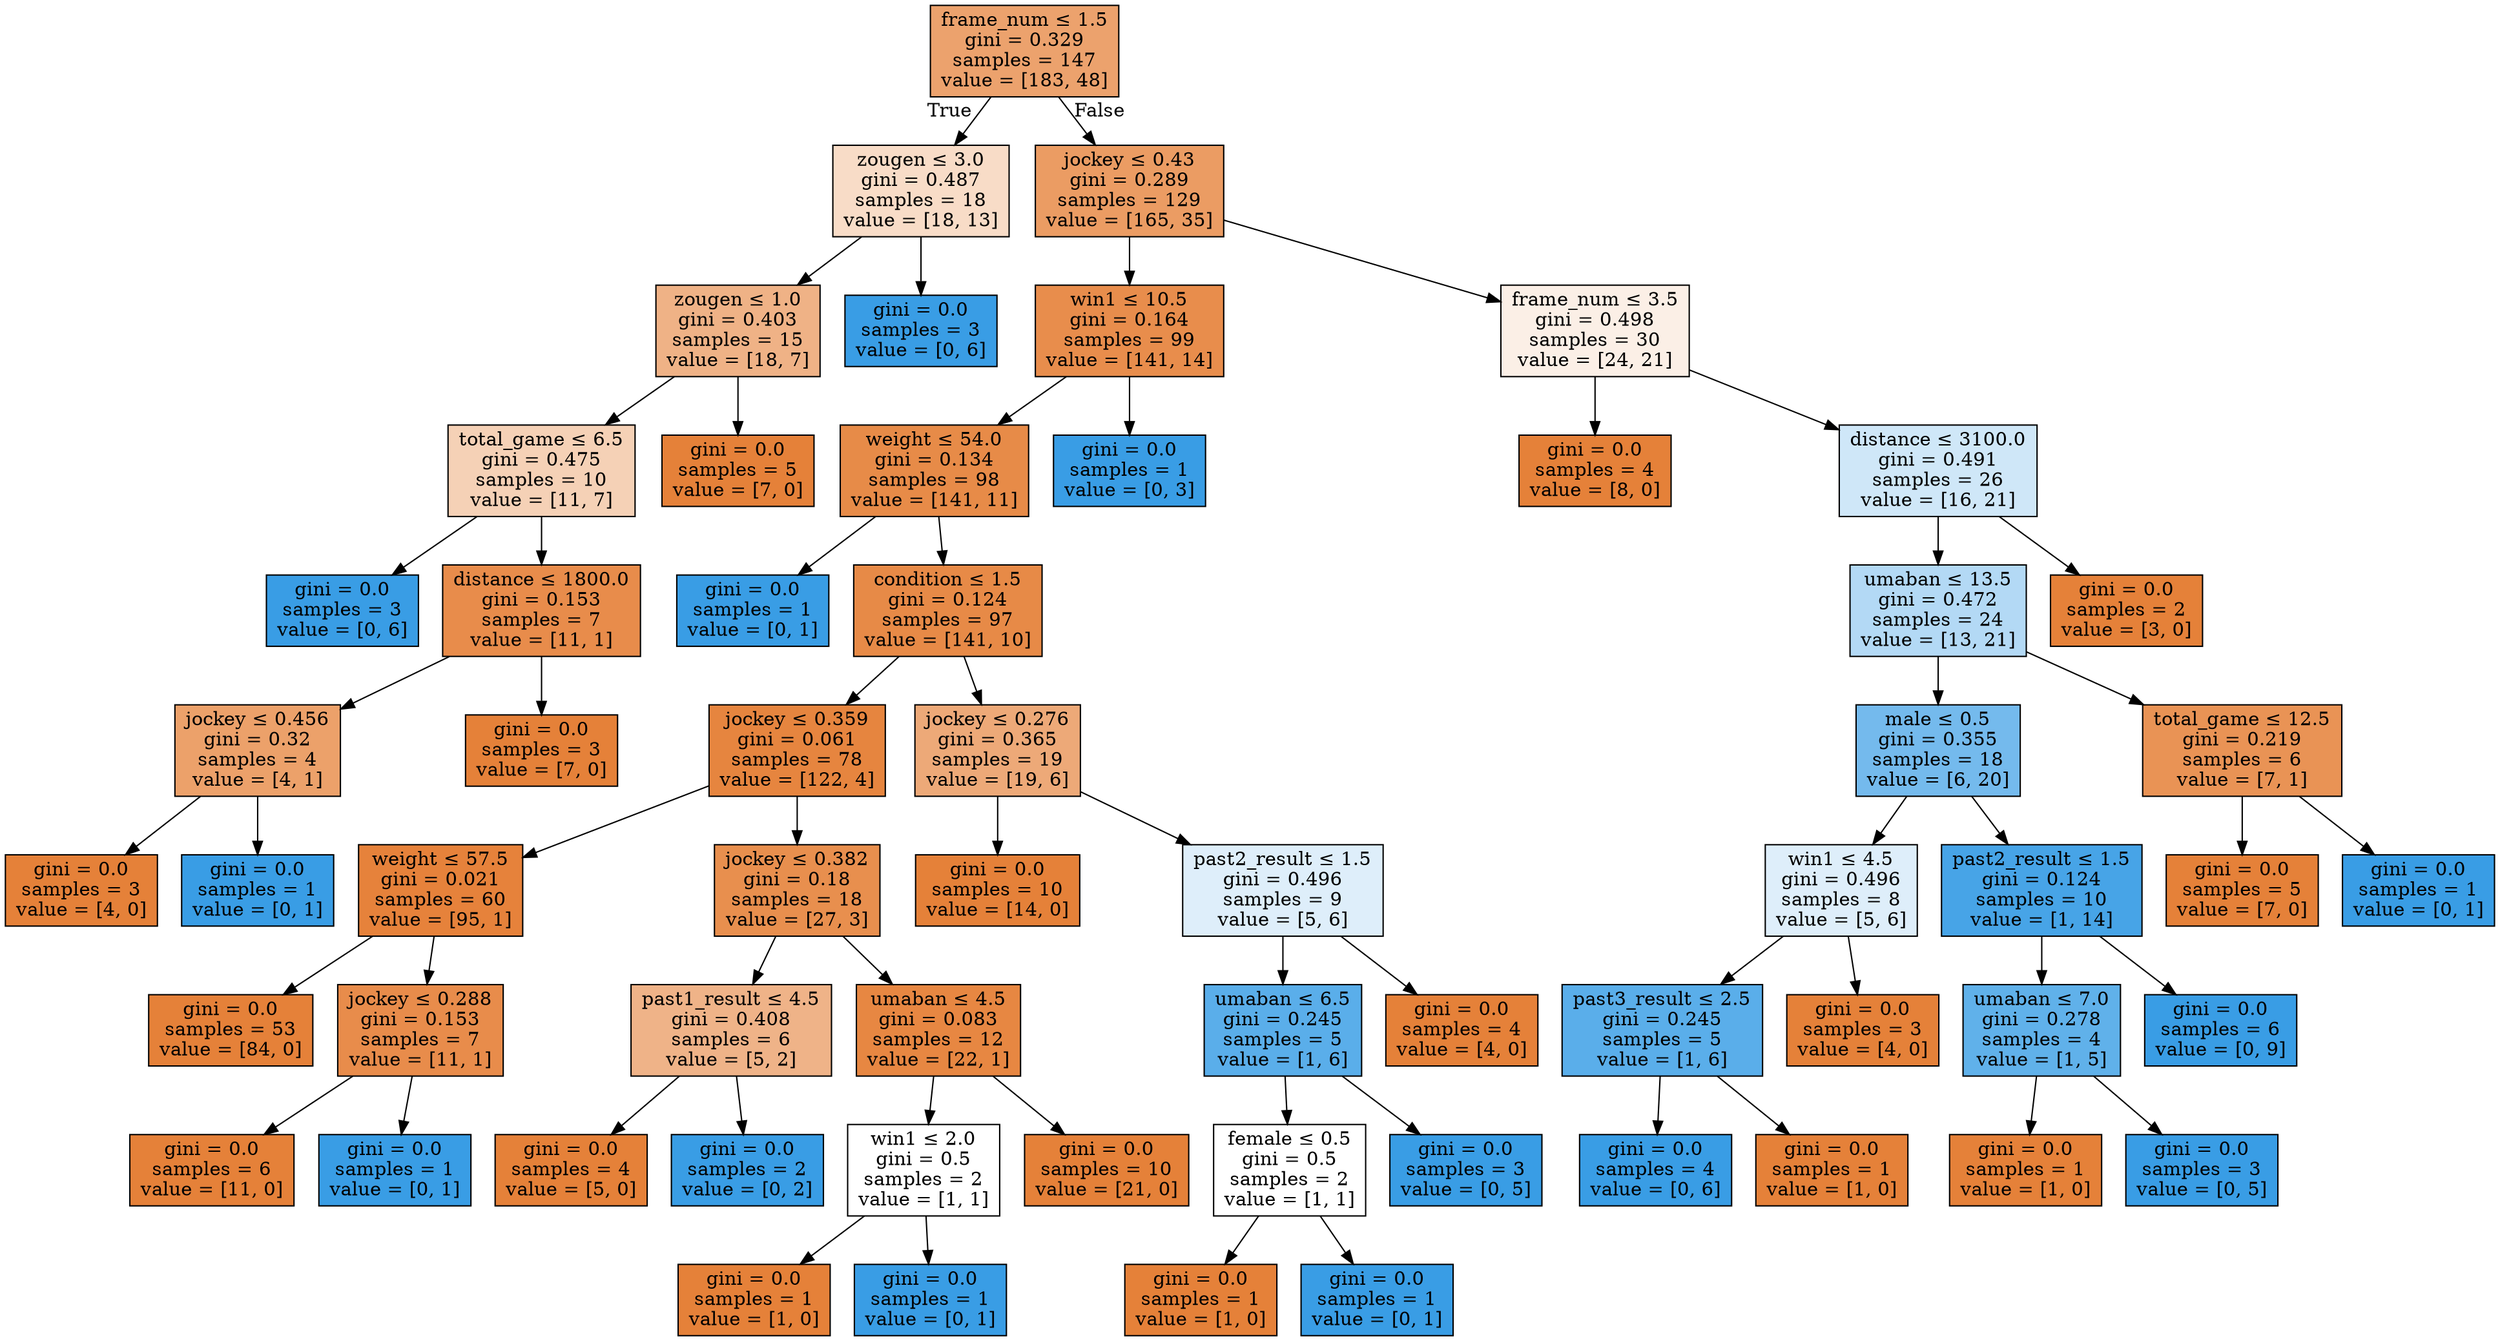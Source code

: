 digraph Tree {
node [shape=box, style="filled", color="black"] ;
0 [label=<frame_num &le; 1.5<br/>gini = 0.329<br/>samples = 147<br/>value = [183, 48]>, fillcolor="#e58139bc"] ;
1 [label=<zougen &le; 3.0<br/>gini = 0.487<br/>samples = 18<br/>value = [18, 13]>, fillcolor="#e5813947"] ;
0 -> 1 [labeldistance=2.5, labelangle=45, headlabel="True"] ;
2 [label=<zougen &le; 1.0<br/>gini = 0.403<br/>samples = 15<br/>value = [18, 7]>, fillcolor="#e581399c"] ;
1 -> 2 ;
3 [label=<total_game &le; 6.5<br/>gini = 0.475<br/>samples = 10<br/>value = [11, 7]>, fillcolor="#e581395d"] ;
2 -> 3 ;
4 [label=<gini = 0.0<br/>samples = 3<br/>value = [0, 6]>, fillcolor="#399de5ff"] ;
3 -> 4 ;
5 [label=<distance &le; 1800.0<br/>gini = 0.153<br/>samples = 7<br/>value = [11, 1]>, fillcolor="#e58139e8"] ;
3 -> 5 ;
6 [label=<jockey &le; 0.456<br/>gini = 0.32<br/>samples = 4<br/>value = [4, 1]>, fillcolor="#e58139bf"] ;
5 -> 6 ;
7 [label=<gini = 0.0<br/>samples = 3<br/>value = [4, 0]>, fillcolor="#e58139ff"] ;
6 -> 7 ;
8 [label=<gini = 0.0<br/>samples = 1<br/>value = [0, 1]>, fillcolor="#399de5ff"] ;
6 -> 8 ;
9 [label=<gini = 0.0<br/>samples = 3<br/>value = [7, 0]>, fillcolor="#e58139ff"] ;
5 -> 9 ;
10 [label=<gini = 0.0<br/>samples = 5<br/>value = [7, 0]>, fillcolor="#e58139ff"] ;
2 -> 10 ;
11 [label=<gini = 0.0<br/>samples = 3<br/>value = [0, 6]>, fillcolor="#399de5ff"] ;
1 -> 11 ;
12 [label=<jockey &le; 0.43<br/>gini = 0.289<br/>samples = 129<br/>value = [165, 35]>, fillcolor="#e58139c9"] ;
0 -> 12 [labeldistance=2.5, labelangle=-45, headlabel="False"] ;
13 [label=<win1 &le; 10.5<br/>gini = 0.164<br/>samples = 99<br/>value = [141, 14]>, fillcolor="#e58139e6"] ;
12 -> 13 ;
14 [label=<weight &le; 54.0<br/>gini = 0.134<br/>samples = 98<br/>value = [141, 11]>, fillcolor="#e58139eb"] ;
13 -> 14 ;
15 [label=<gini = 0.0<br/>samples = 1<br/>value = [0, 1]>, fillcolor="#399de5ff"] ;
14 -> 15 ;
16 [label=<condition &le; 1.5<br/>gini = 0.124<br/>samples = 97<br/>value = [141, 10]>, fillcolor="#e58139ed"] ;
14 -> 16 ;
17 [label=<jockey &le; 0.359<br/>gini = 0.061<br/>samples = 78<br/>value = [122, 4]>, fillcolor="#e58139f7"] ;
16 -> 17 ;
18 [label=<weight &le; 57.5<br/>gini = 0.021<br/>samples = 60<br/>value = [95, 1]>, fillcolor="#e58139fc"] ;
17 -> 18 ;
19 [label=<gini = 0.0<br/>samples = 53<br/>value = [84, 0]>, fillcolor="#e58139ff"] ;
18 -> 19 ;
20 [label=<jockey &le; 0.288<br/>gini = 0.153<br/>samples = 7<br/>value = [11, 1]>, fillcolor="#e58139e8"] ;
18 -> 20 ;
21 [label=<gini = 0.0<br/>samples = 6<br/>value = [11, 0]>, fillcolor="#e58139ff"] ;
20 -> 21 ;
22 [label=<gini = 0.0<br/>samples = 1<br/>value = [0, 1]>, fillcolor="#399de5ff"] ;
20 -> 22 ;
23 [label=<jockey &le; 0.382<br/>gini = 0.18<br/>samples = 18<br/>value = [27, 3]>, fillcolor="#e58139e3"] ;
17 -> 23 ;
24 [label=<past1_result &le; 4.5<br/>gini = 0.408<br/>samples = 6<br/>value = [5, 2]>, fillcolor="#e5813999"] ;
23 -> 24 ;
25 [label=<gini = 0.0<br/>samples = 4<br/>value = [5, 0]>, fillcolor="#e58139ff"] ;
24 -> 25 ;
26 [label=<gini = 0.0<br/>samples = 2<br/>value = [0, 2]>, fillcolor="#399de5ff"] ;
24 -> 26 ;
27 [label=<umaban &le; 4.5<br/>gini = 0.083<br/>samples = 12<br/>value = [22, 1]>, fillcolor="#e58139f3"] ;
23 -> 27 ;
28 [label=<win1 &le; 2.0<br/>gini = 0.5<br/>samples = 2<br/>value = [1, 1]>, fillcolor="#e5813900"] ;
27 -> 28 ;
29 [label=<gini = 0.0<br/>samples = 1<br/>value = [1, 0]>, fillcolor="#e58139ff"] ;
28 -> 29 ;
30 [label=<gini = 0.0<br/>samples = 1<br/>value = [0, 1]>, fillcolor="#399de5ff"] ;
28 -> 30 ;
31 [label=<gini = 0.0<br/>samples = 10<br/>value = [21, 0]>, fillcolor="#e58139ff"] ;
27 -> 31 ;
32 [label=<jockey &le; 0.276<br/>gini = 0.365<br/>samples = 19<br/>value = [19, 6]>, fillcolor="#e58139ae"] ;
16 -> 32 ;
33 [label=<gini = 0.0<br/>samples = 10<br/>value = [14, 0]>, fillcolor="#e58139ff"] ;
32 -> 33 ;
34 [label=<past2_result &le; 1.5<br/>gini = 0.496<br/>samples = 9<br/>value = [5, 6]>, fillcolor="#399de52a"] ;
32 -> 34 ;
35 [label=<umaban &le; 6.5<br/>gini = 0.245<br/>samples = 5<br/>value = [1, 6]>, fillcolor="#399de5d4"] ;
34 -> 35 ;
36 [label=<female &le; 0.5<br/>gini = 0.5<br/>samples = 2<br/>value = [1, 1]>, fillcolor="#e5813900"] ;
35 -> 36 ;
37 [label=<gini = 0.0<br/>samples = 1<br/>value = [1, 0]>, fillcolor="#e58139ff"] ;
36 -> 37 ;
38 [label=<gini = 0.0<br/>samples = 1<br/>value = [0, 1]>, fillcolor="#399de5ff"] ;
36 -> 38 ;
39 [label=<gini = 0.0<br/>samples = 3<br/>value = [0, 5]>, fillcolor="#399de5ff"] ;
35 -> 39 ;
40 [label=<gini = 0.0<br/>samples = 4<br/>value = [4, 0]>, fillcolor="#e58139ff"] ;
34 -> 40 ;
41 [label=<gini = 0.0<br/>samples = 1<br/>value = [0, 3]>, fillcolor="#399de5ff"] ;
13 -> 41 ;
42 [label=<frame_num &le; 3.5<br/>gini = 0.498<br/>samples = 30<br/>value = [24, 21]>, fillcolor="#e5813920"] ;
12 -> 42 ;
43 [label=<gini = 0.0<br/>samples = 4<br/>value = [8, 0]>, fillcolor="#e58139ff"] ;
42 -> 43 ;
44 [label=<distance &le; 3100.0<br/>gini = 0.491<br/>samples = 26<br/>value = [16, 21]>, fillcolor="#399de53d"] ;
42 -> 44 ;
45 [label=<umaban &le; 13.5<br/>gini = 0.472<br/>samples = 24<br/>value = [13, 21]>, fillcolor="#399de561"] ;
44 -> 45 ;
46 [label=<male &le; 0.5<br/>gini = 0.355<br/>samples = 18<br/>value = [6, 20]>, fillcolor="#399de5b3"] ;
45 -> 46 ;
47 [label=<win1 &le; 4.5<br/>gini = 0.496<br/>samples = 8<br/>value = [5, 6]>, fillcolor="#399de52a"] ;
46 -> 47 ;
48 [label=<past3_result &le; 2.5<br/>gini = 0.245<br/>samples = 5<br/>value = [1, 6]>, fillcolor="#399de5d4"] ;
47 -> 48 ;
49 [label=<gini = 0.0<br/>samples = 4<br/>value = [0, 6]>, fillcolor="#399de5ff"] ;
48 -> 49 ;
50 [label=<gini = 0.0<br/>samples = 1<br/>value = [1, 0]>, fillcolor="#e58139ff"] ;
48 -> 50 ;
51 [label=<gini = 0.0<br/>samples = 3<br/>value = [4, 0]>, fillcolor="#e58139ff"] ;
47 -> 51 ;
52 [label=<past2_result &le; 1.5<br/>gini = 0.124<br/>samples = 10<br/>value = [1, 14]>, fillcolor="#399de5ed"] ;
46 -> 52 ;
53 [label=<umaban &le; 7.0<br/>gini = 0.278<br/>samples = 4<br/>value = [1, 5]>, fillcolor="#399de5cc"] ;
52 -> 53 ;
54 [label=<gini = 0.0<br/>samples = 1<br/>value = [1, 0]>, fillcolor="#e58139ff"] ;
53 -> 54 ;
55 [label=<gini = 0.0<br/>samples = 3<br/>value = [0, 5]>, fillcolor="#399de5ff"] ;
53 -> 55 ;
56 [label=<gini = 0.0<br/>samples = 6<br/>value = [0, 9]>, fillcolor="#399de5ff"] ;
52 -> 56 ;
57 [label=<total_game &le; 12.5<br/>gini = 0.219<br/>samples = 6<br/>value = [7, 1]>, fillcolor="#e58139db"] ;
45 -> 57 ;
58 [label=<gini = 0.0<br/>samples = 5<br/>value = [7, 0]>, fillcolor="#e58139ff"] ;
57 -> 58 ;
59 [label=<gini = 0.0<br/>samples = 1<br/>value = [0, 1]>, fillcolor="#399de5ff"] ;
57 -> 59 ;
60 [label=<gini = 0.0<br/>samples = 2<br/>value = [3, 0]>, fillcolor="#e58139ff"] ;
44 -> 60 ;
}